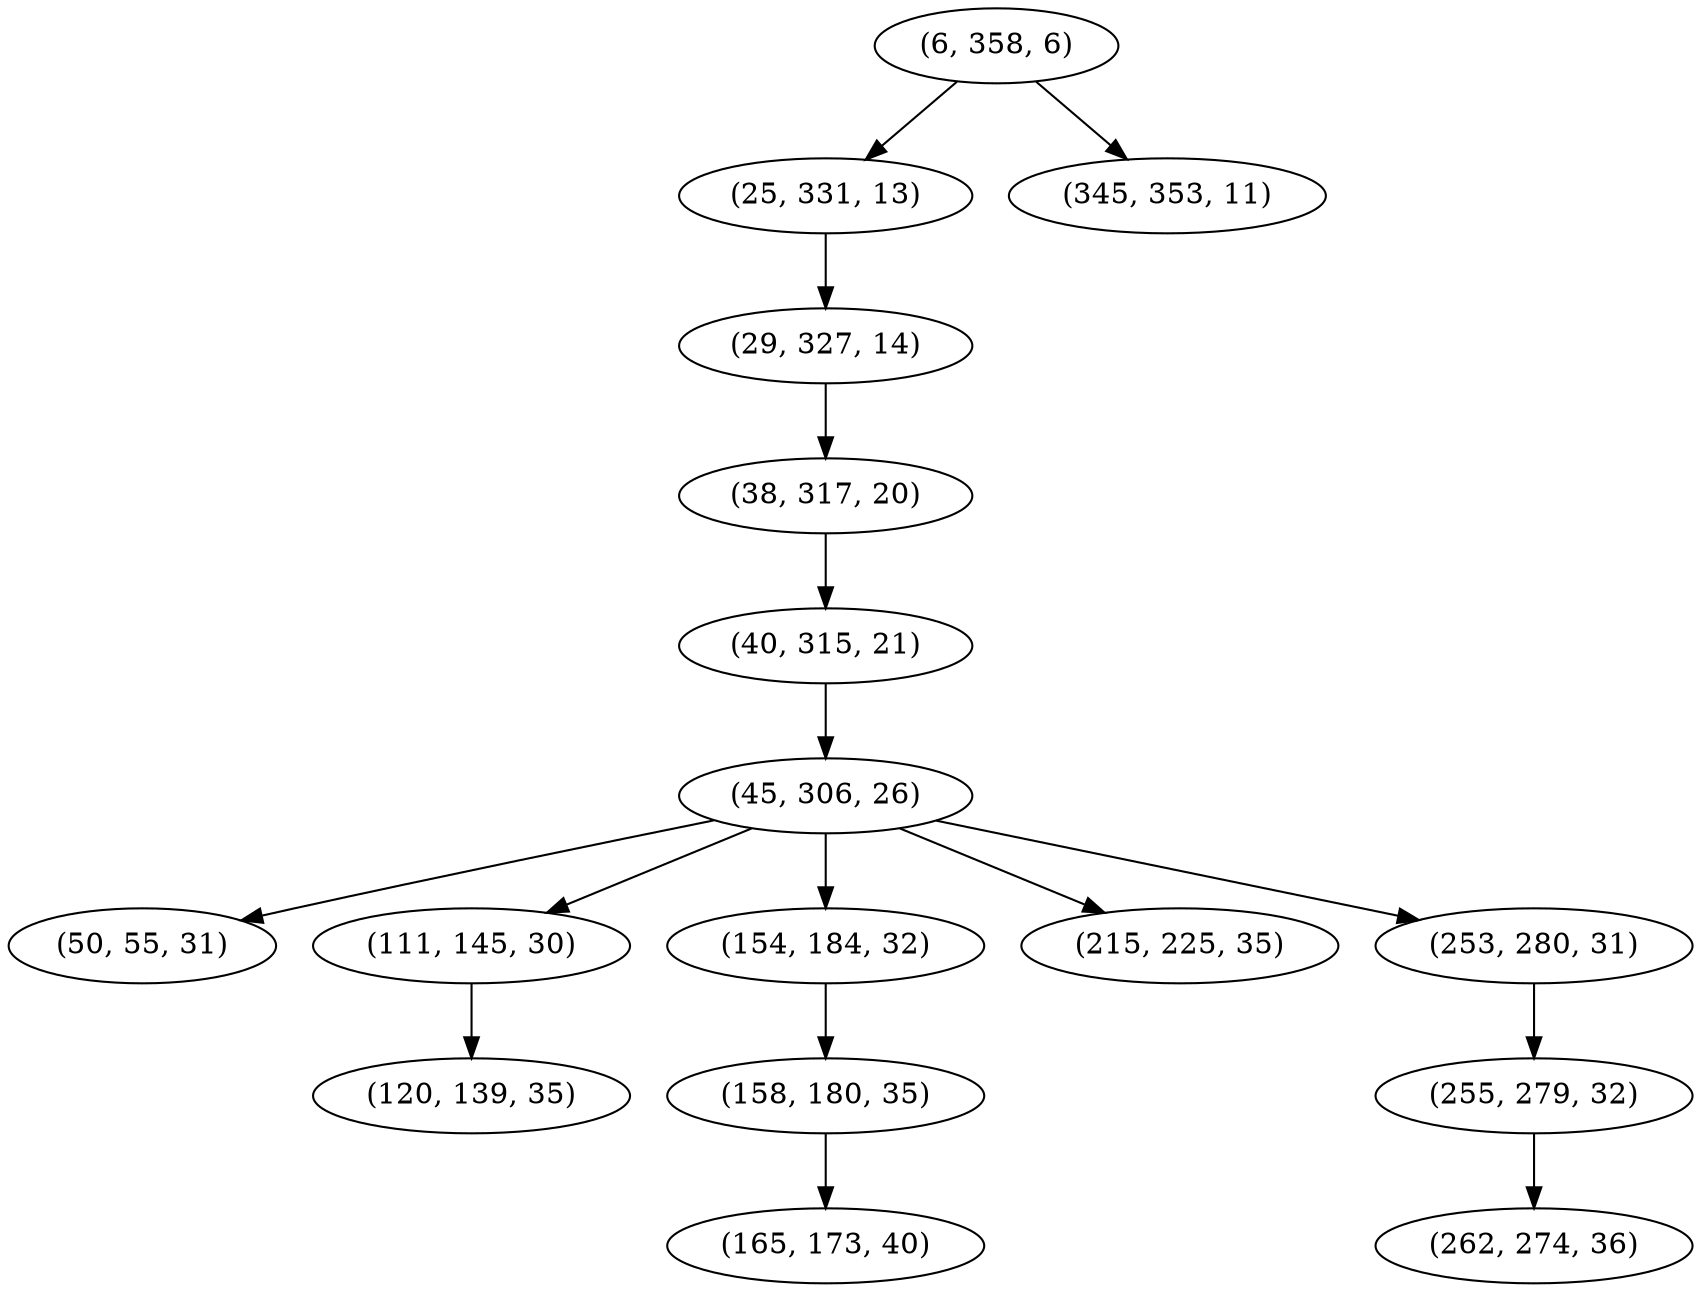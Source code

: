 digraph tree {
    "(6, 358, 6)";
    "(25, 331, 13)";
    "(29, 327, 14)";
    "(38, 317, 20)";
    "(40, 315, 21)";
    "(45, 306, 26)";
    "(50, 55, 31)";
    "(111, 145, 30)";
    "(120, 139, 35)";
    "(154, 184, 32)";
    "(158, 180, 35)";
    "(165, 173, 40)";
    "(215, 225, 35)";
    "(253, 280, 31)";
    "(255, 279, 32)";
    "(262, 274, 36)";
    "(345, 353, 11)";
    "(6, 358, 6)" -> "(25, 331, 13)";
    "(6, 358, 6)" -> "(345, 353, 11)";
    "(25, 331, 13)" -> "(29, 327, 14)";
    "(29, 327, 14)" -> "(38, 317, 20)";
    "(38, 317, 20)" -> "(40, 315, 21)";
    "(40, 315, 21)" -> "(45, 306, 26)";
    "(45, 306, 26)" -> "(50, 55, 31)";
    "(45, 306, 26)" -> "(111, 145, 30)";
    "(45, 306, 26)" -> "(154, 184, 32)";
    "(45, 306, 26)" -> "(215, 225, 35)";
    "(45, 306, 26)" -> "(253, 280, 31)";
    "(111, 145, 30)" -> "(120, 139, 35)";
    "(154, 184, 32)" -> "(158, 180, 35)";
    "(158, 180, 35)" -> "(165, 173, 40)";
    "(253, 280, 31)" -> "(255, 279, 32)";
    "(255, 279, 32)" -> "(262, 274, 36)";
}
